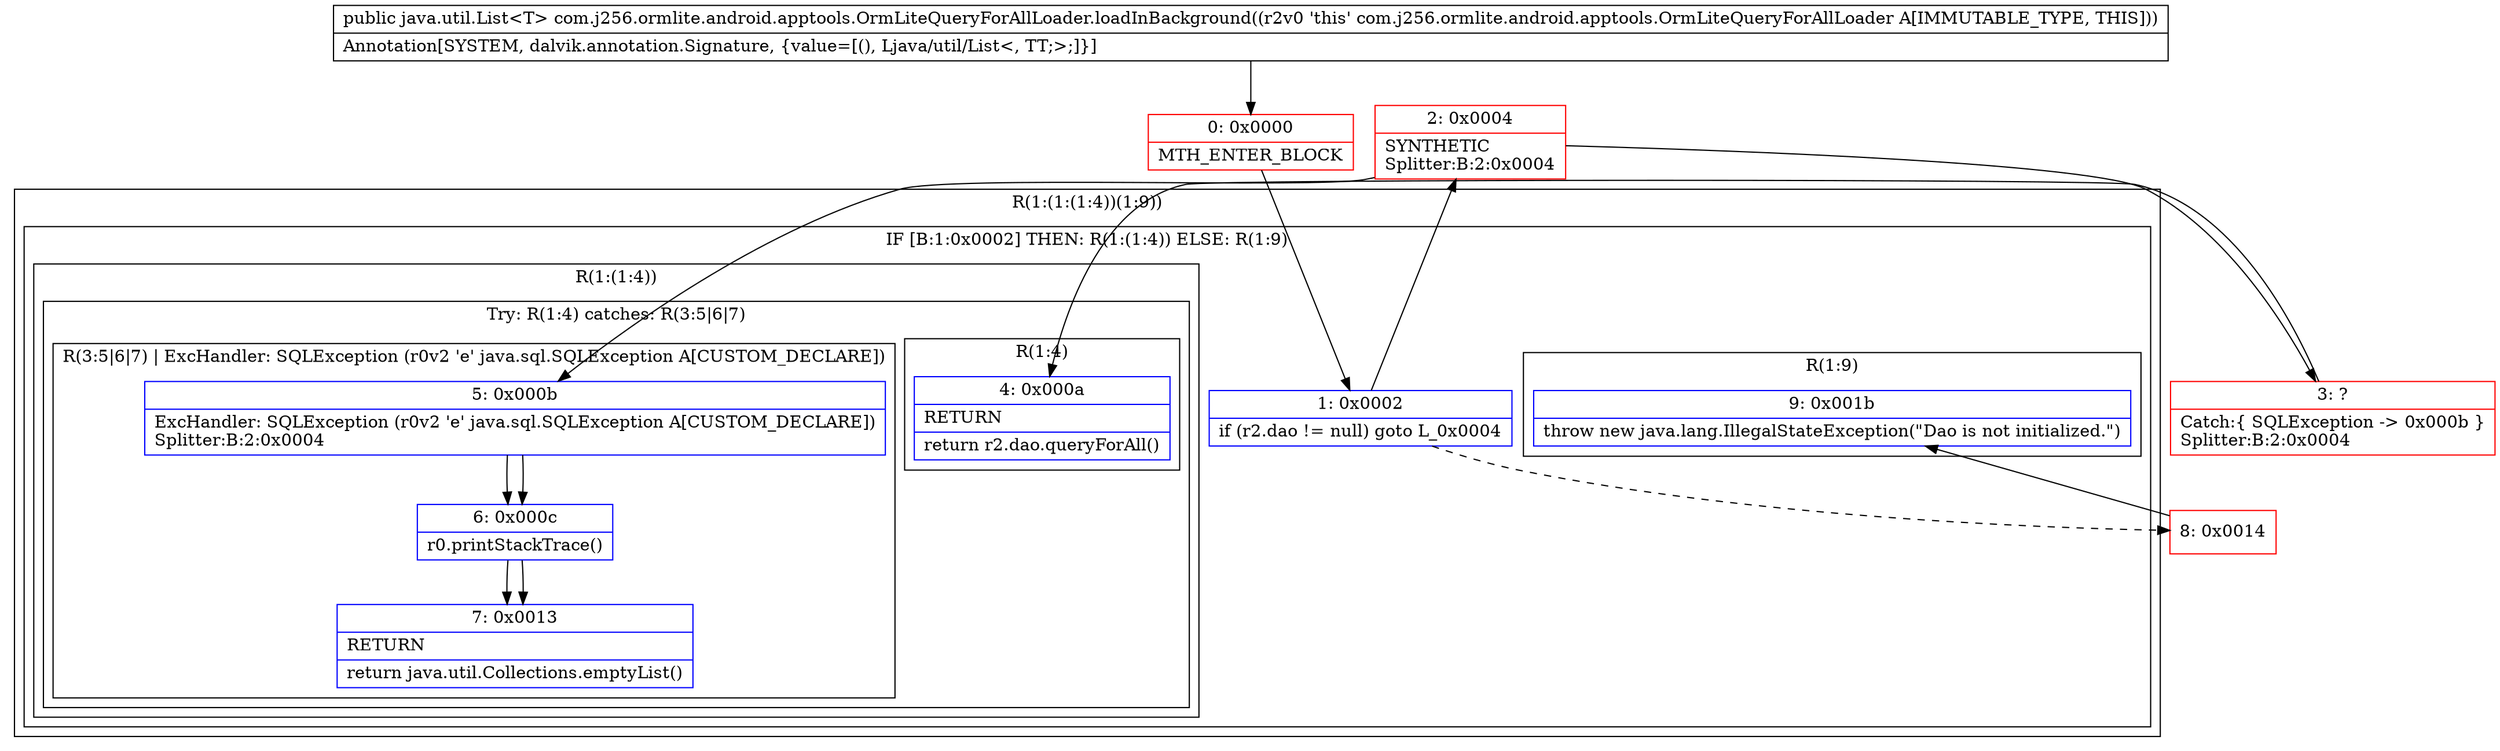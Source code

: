 digraph "CFG forcom.j256.ormlite.android.apptools.OrmLiteQueryForAllLoader.loadInBackground()Ljava\/util\/List;" {
subgraph cluster_Region_1131407811 {
label = "R(1:(1:(1:4))(1:9))";
node [shape=record,color=blue];
subgraph cluster_IfRegion_2098396476 {
label = "IF [B:1:0x0002] THEN: R(1:(1:4)) ELSE: R(1:9)";
node [shape=record,color=blue];
Node_1 [shape=record,label="{1\:\ 0x0002|if (r2.dao != null) goto L_0x0004\l}"];
subgraph cluster_Region_1982976096 {
label = "R(1:(1:4))";
node [shape=record,color=blue];
subgraph cluster_TryCatchRegion_1780634974 {
label = "Try: R(1:4) catches: R(3:5|6|7)";
node [shape=record,color=blue];
subgraph cluster_Region_1447008296 {
label = "R(1:4)";
node [shape=record,color=blue];
Node_4 [shape=record,label="{4\:\ 0x000a|RETURN\l|return r2.dao.queryForAll()\l}"];
}
subgraph cluster_Region_1018062030 {
label = "R(3:5|6|7) | ExcHandler: SQLException (r0v2 'e' java.sql.SQLException A[CUSTOM_DECLARE])\l";
node [shape=record,color=blue];
Node_5 [shape=record,label="{5\:\ 0x000b|ExcHandler: SQLException (r0v2 'e' java.sql.SQLException A[CUSTOM_DECLARE])\lSplitter:B:2:0x0004\l}"];
Node_6 [shape=record,label="{6\:\ 0x000c|r0.printStackTrace()\l}"];
Node_7 [shape=record,label="{7\:\ 0x0013|RETURN\l|return java.util.Collections.emptyList()\l}"];
}
}
}
subgraph cluster_Region_1155797483 {
label = "R(1:9)";
node [shape=record,color=blue];
Node_9 [shape=record,label="{9\:\ 0x001b|throw new java.lang.IllegalStateException(\"Dao is not initialized.\")\l}"];
}
}
}
subgraph cluster_Region_1018062030 {
label = "R(3:5|6|7) | ExcHandler: SQLException (r0v2 'e' java.sql.SQLException A[CUSTOM_DECLARE])\l";
node [shape=record,color=blue];
Node_5 [shape=record,label="{5\:\ 0x000b|ExcHandler: SQLException (r0v2 'e' java.sql.SQLException A[CUSTOM_DECLARE])\lSplitter:B:2:0x0004\l}"];
Node_6 [shape=record,label="{6\:\ 0x000c|r0.printStackTrace()\l}"];
Node_7 [shape=record,label="{7\:\ 0x0013|RETURN\l|return java.util.Collections.emptyList()\l}"];
}
Node_0 [shape=record,color=red,label="{0\:\ 0x0000|MTH_ENTER_BLOCK\l}"];
Node_2 [shape=record,color=red,label="{2\:\ 0x0004|SYNTHETIC\lSplitter:B:2:0x0004\l}"];
Node_3 [shape=record,color=red,label="{3\:\ ?|Catch:\{ SQLException \-\> 0x000b \}\lSplitter:B:2:0x0004\l}"];
Node_8 [shape=record,color=red,label="{8\:\ 0x0014}"];
MethodNode[shape=record,label="{public java.util.List\<T\> com.j256.ormlite.android.apptools.OrmLiteQueryForAllLoader.loadInBackground((r2v0 'this' com.j256.ormlite.android.apptools.OrmLiteQueryForAllLoader A[IMMUTABLE_TYPE, THIS]))  | Annotation[SYSTEM, dalvik.annotation.Signature, \{value=[(), Ljava\/util\/List\<, TT;\>;]\}]\l}"];
MethodNode -> Node_0;
Node_1 -> Node_2;
Node_1 -> Node_8[style=dashed];
Node_5 -> Node_6;
Node_6 -> Node_7;
Node_5 -> Node_6;
Node_6 -> Node_7;
Node_0 -> Node_1;
Node_2 -> Node_3;
Node_2 -> Node_5;
Node_3 -> Node_4;
Node_8 -> Node_9;
}

